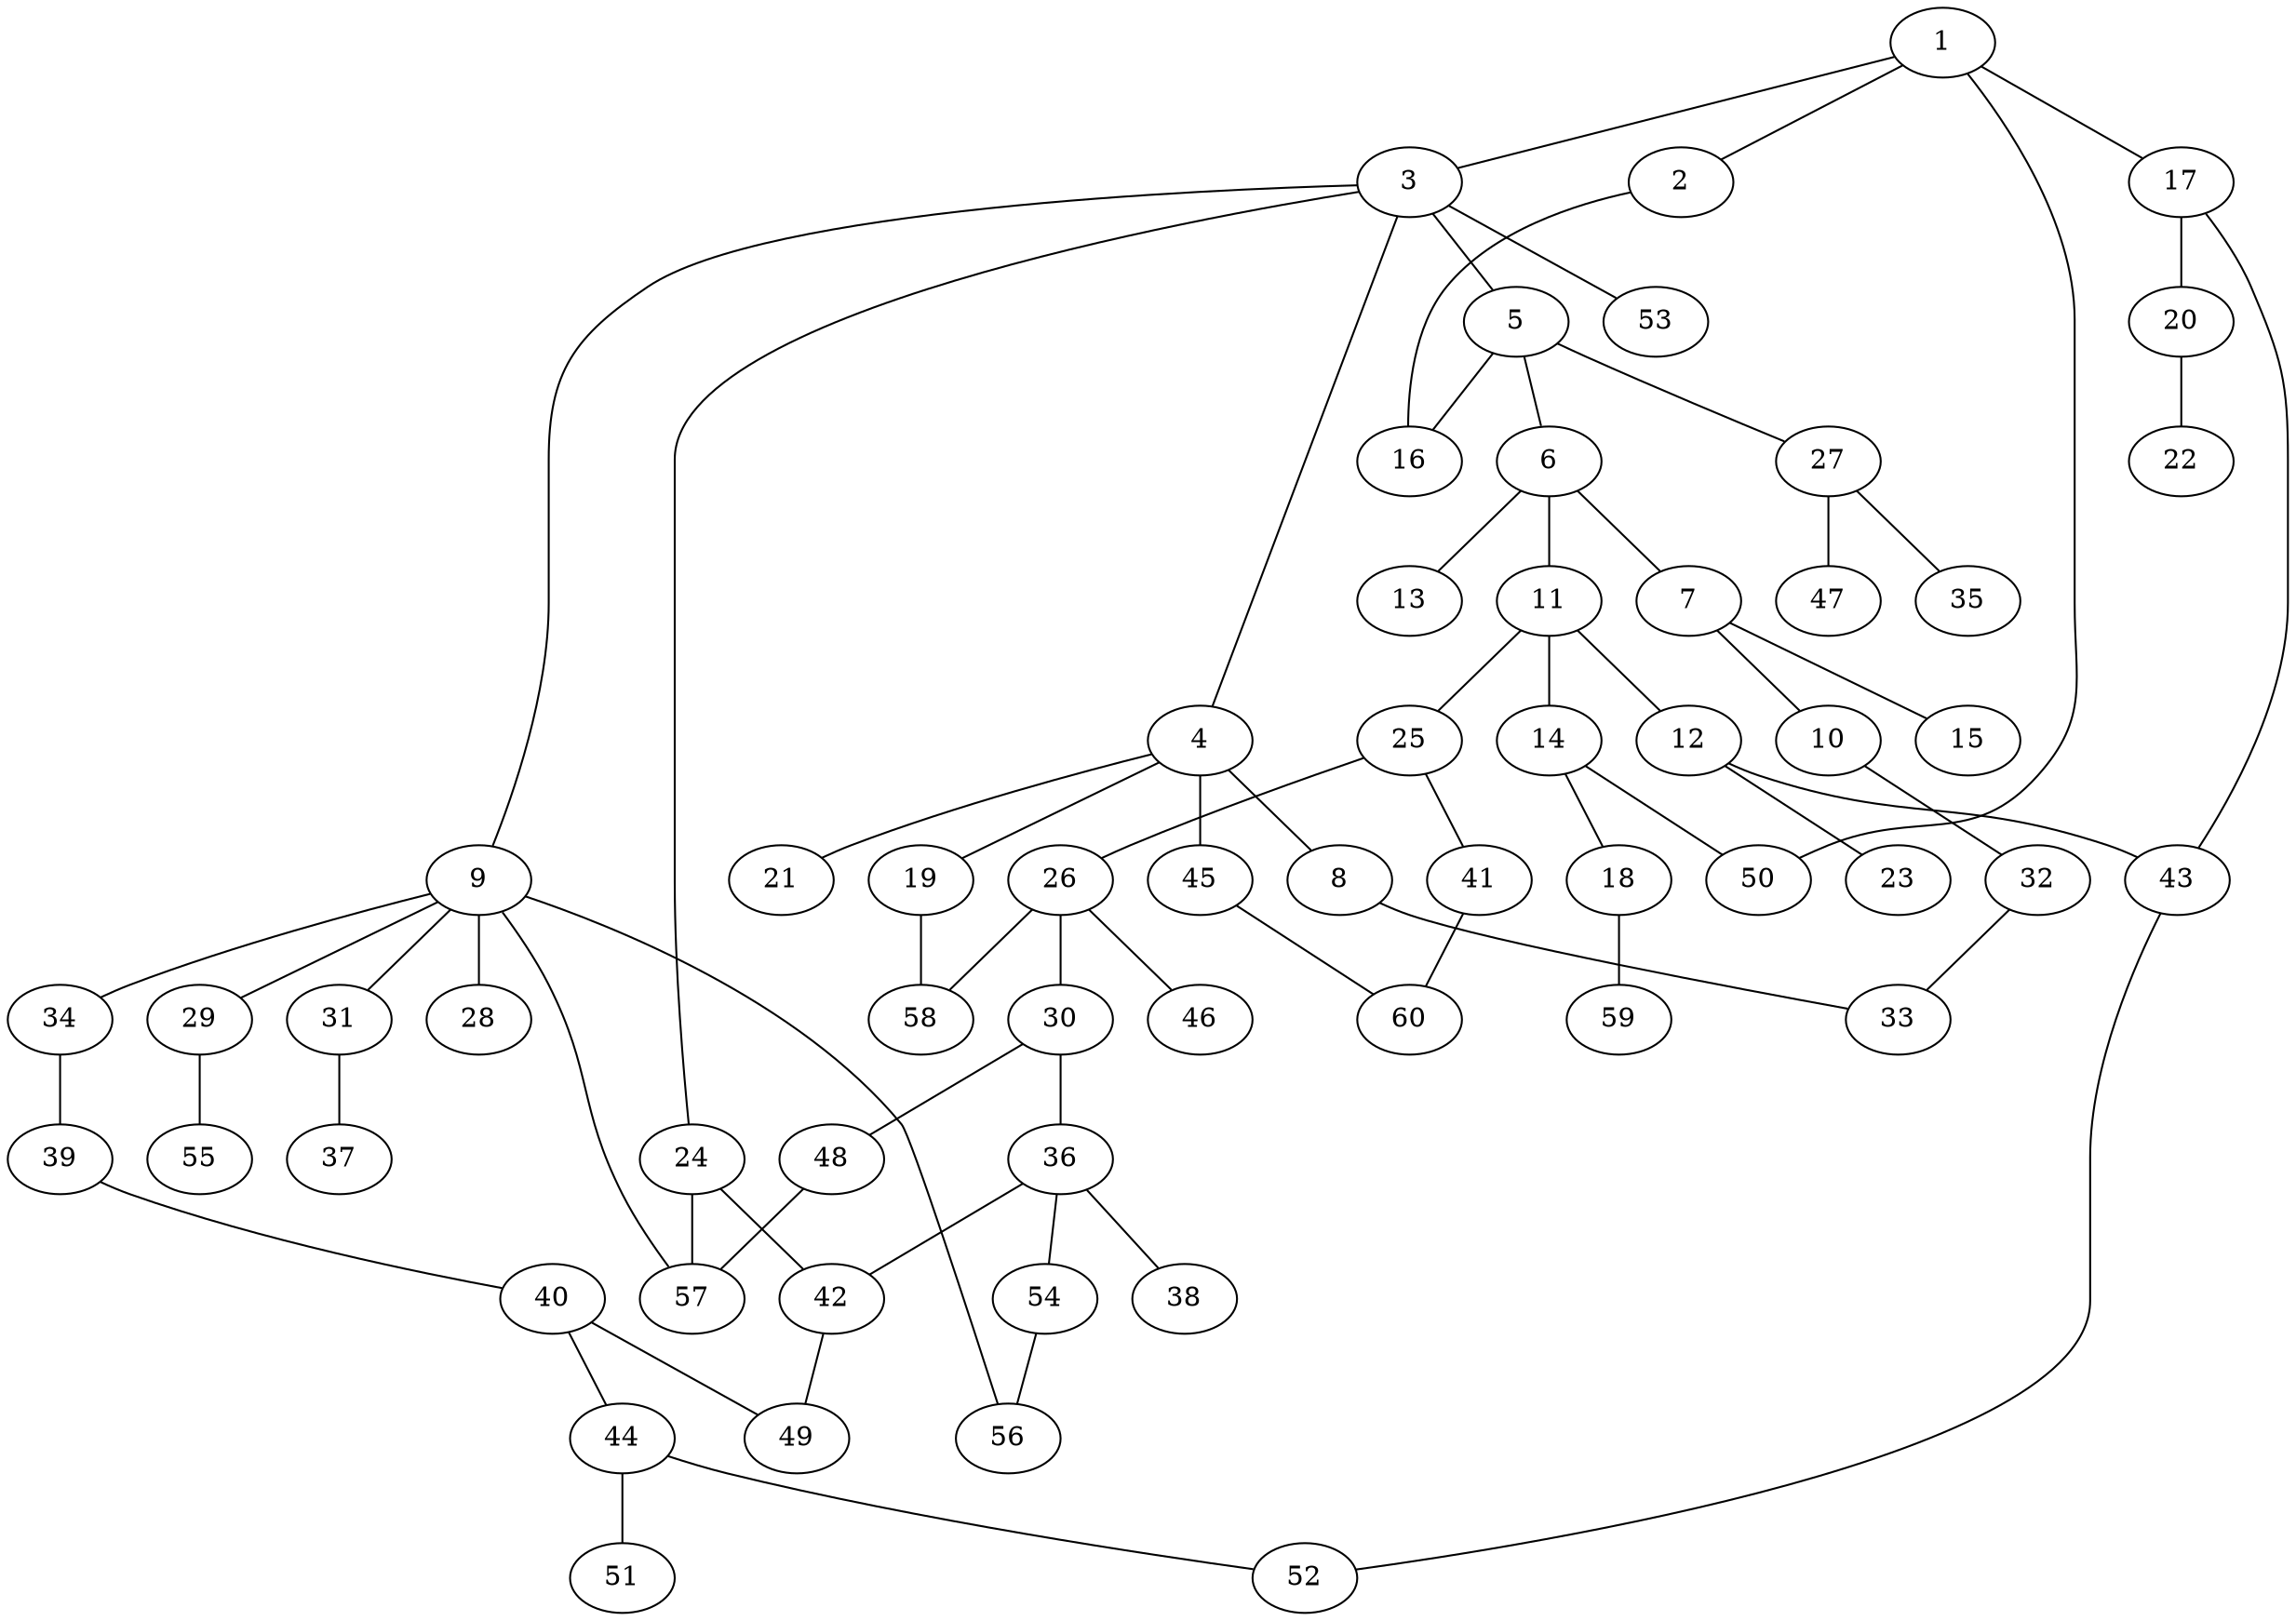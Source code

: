 graph graphname {1--2
1--3
1--17
1--50
2--16
3--4
3--5
3--9
3--24
3--53
4--8
4--19
4--21
4--45
5--6
5--16
5--27
6--7
6--11
6--13
7--10
7--15
8--33
9--28
9--29
9--31
9--34
9--56
9--57
10--32
11--12
11--14
11--25
12--23
12--43
14--18
14--50
17--20
17--43
18--59
19--58
20--22
24--42
24--57
25--26
25--41
26--30
26--46
26--58
27--35
27--47
29--55
30--36
30--48
31--37
32--33
34--39
36--38
36--42
36--54
39--40
40--44
40--49
41--60
42--49
43--52
44--51
44--52
45--60
48--57
54--56
}